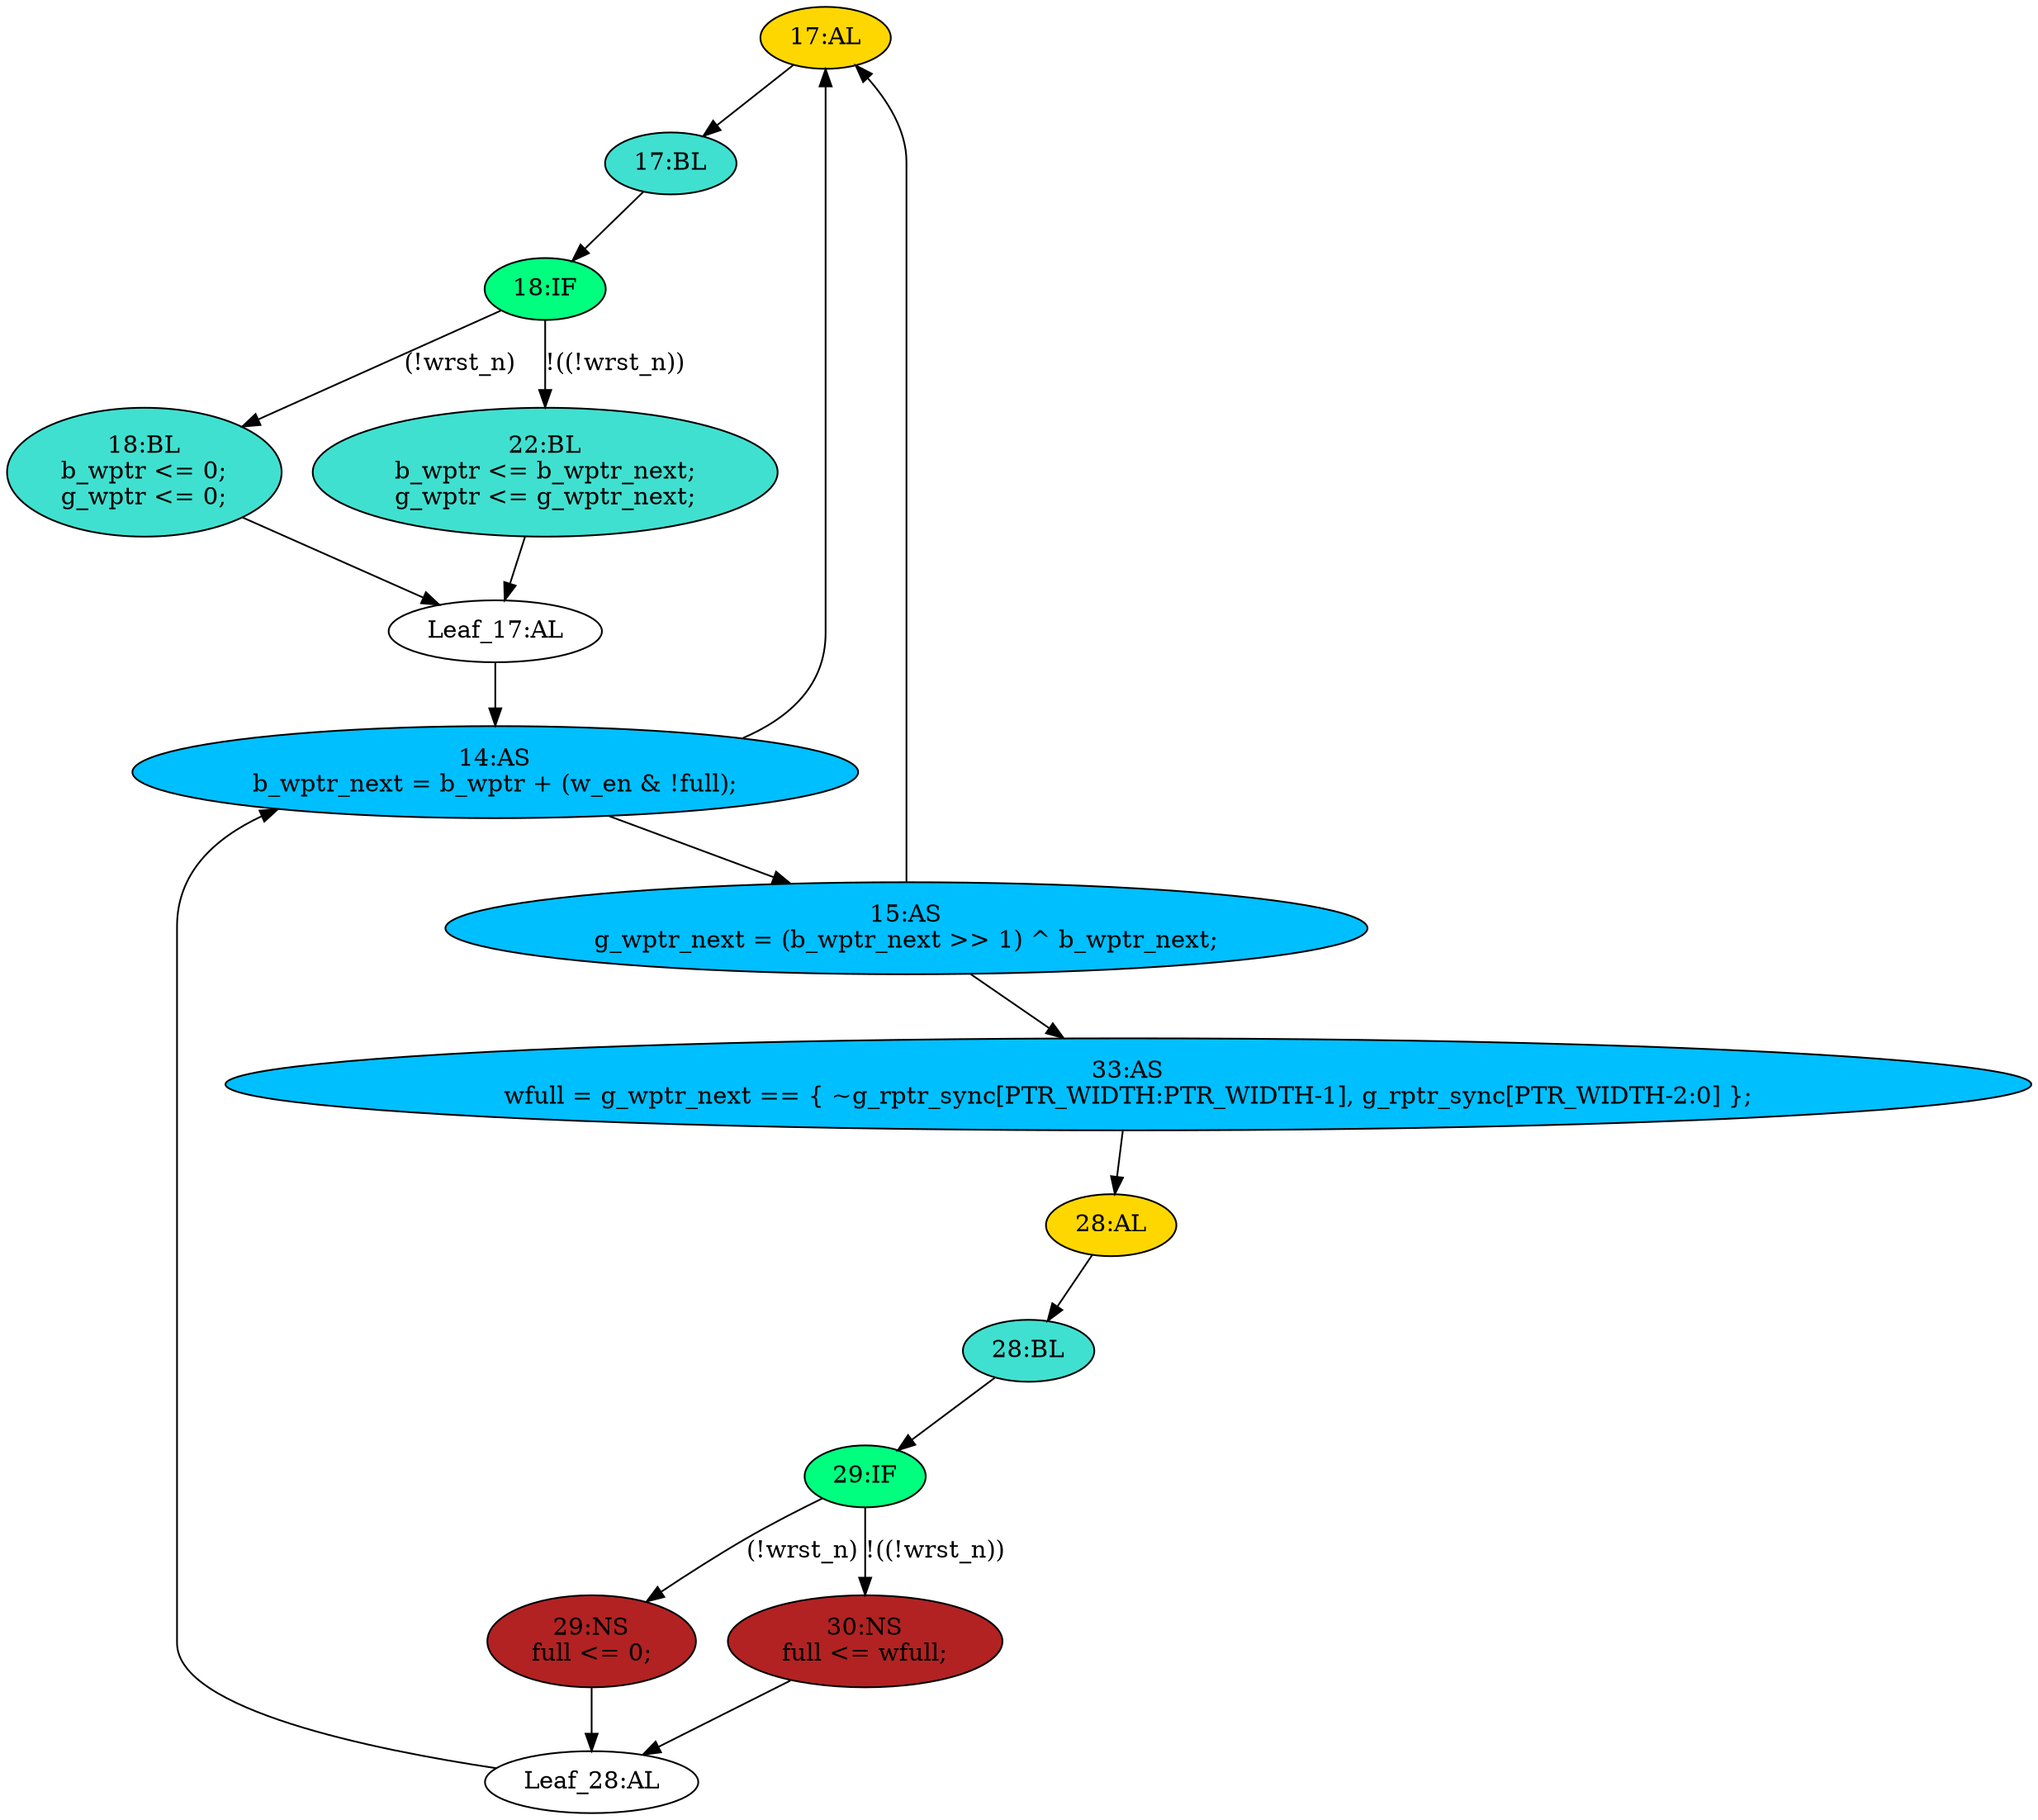 strict digraph "compose( ,  )" {
	node [label="\N"];
	"17:AL"	 [ast="<pyverilog.vparser.ast.Always object at 0x7f06ff39dc90>",
		clk_sens=True,
		fillcolor=gold,
		label="17:AL",
		sens="['wclk', 'wrst_n']",
		statements="[]",
		style=filled,
		typ=Always,
		use_var="['g_wptr_next', 'b_wptr_next', 'wrst_n']"];
	"17:BL"	 [ast="<pyverilog.vparser.ast.Block object at 0x7f0700e08150>",
		fillcolor=turquoise,
		label="17:BL",
		statements="[]",
		style=filled,
		typ=Block];
	"17:AL" -> "17:BL"	 [cond="[]",
		lineno=None];
	"29:IF"	 [ast="<pyverilog.vparser.ast.IfStatement object at 0x7f06fef07490>",
		fillcolor=springgreen,
		label="29:IF",
		statements="[]",
		style=filled,
		typ=IfStatement];
	"29:NS"	 [ast="<pyverilog.vparser.ast.NonblockingSubstitution object at 0x7f06fef07710>",
		fillcolor=firebrick,
		label="29:NS
full <= 0;",
		statements="[<pyverilog.vparser.ast.NonblockingSubstitution object at 0x7f06fef07710>]",
		style=filled,
		typ=NonblockingSubstitution];
	"29:IF" -> "29:NS"	 [cond="['wrst_n']",
		label="(!wrst_n)",
		lineno=29];
	"30:NS"	 [ast="<pyverilog.vparser.ast.NonblockingSubstitution object at 0x7f06fef07a50>",
		fillcolor=firebrick,
		label="30:NS
full <= wfull;",
		statements="[<pyverilog.vparser.ast.NonblockingSubstitution object at 0x7f06fef07a50>]",
		style=filled,
		typ=NonblockingSubstitution];
	"29:IF" -> "30:NS"	 [cond="['wrst_n']",
		label="!((!wrst_n))",
		lineno=29];
	"18:IF"	 [ast="<pyverilog.vparser.ast.IfStatement object at 0x7f06ff0954d0>",
		fillcolor=springgreen,
		label="18:IF",
		statements="[]",
		style=filled,
		typ=IfStatement];
	"17:BL" -> "18:IF"	 [cond="[]",
		lineno=None];
	"Leaf_28:AL"	 [def_var="['full']",
		label="Leaf_28:AL"];
	"14:AS"	 [ast="<pyverilog.vparser.ast.Assign object at 0x7f06ff066990>",
		def_var="['b_wptr_next']",
		fillcolor=deepskyblue,
		label="14:AS
b_wptr_next = b_wptr + (w_en & !full);",
		statements="[]",
		style=filled,
		typ=Assign,
		use_var="['b_wptr', 'w_en', 'full']"];
	"Leaf_28:AL" -> "14:AS";
	"18:BL"	 [ast="<pyverilog.vparser.ast.Block object at 0x7f06ff084650>",
		fillcolor=turquoise,
		label="18:BL
b_wptr <= 0;
g_wptr <= 0;",
		statements="[<pyverilog.vparser.ast.NonblockingSubstitution object at 0x7f06ff0849d0>, <pyverilog.vparser.ast.NonblockingSubstitution object \
at 0x7f06ff0950d0>]",
		style=filled,
		typ=Block];
	"Leaf_17:AL"	 [def_var="['g_wptr', 'b_wptr']",
		label="Leaf_17:AL"];
	"18:BL" -> "Leaf_17:AL"	 [cond="[]",
		lineno=None];
	"14:AS" -> "17:AL";
	"15:AS"	 [ast="<pyverilog.vparser.ast.Assign object at 0x7f06ff050690>",
		def_var="['g_wptr_next']",
		fillcolor=deepskyblue,
		label="15:AS
g_wptr_next = (b_wptr_next >> 1) ^ b_wptr_next;",
		statements="[]",
		style=filled,
		typ=Assign,
		use_var="['b_wptr_next', 'b_wptr_next']"];
	"14:AS" -> "15:AS";
	"29:NS" -> "Leaf_28:AL"	 [cond="[]",
		lineno=None];
	"15:AS" -> "17:AL";
	"33:AS"	 [ast="<pyverilog.vparser.ast.Assign object at 0x7f06fef07410>",
		def_var="['wfull']",
		fillcolor=deepskyblue,
		label="33:AS
wfull = g_wptr_next == { ~g_rptr_sync[PTR_WIDTH:PTR_WIDTH-1], g_rptr_sync[PTR_WIDTH-2:0] };",
		statements="[]",
		style=filled,
		typ=Assign,
		use_var="['g_wptr_next', 'g_rptr_sync', 'g_rptr_sync', 'PTR_WIDTH']"];
	"15:AS" -> "33:AS";
	"30:NS" -> "Leaf_28:AL"	 [cond="[]",
		lineno=None];
	"18:IF" -> "18:BL"	 [cond="['wrst_n']",
		label="(!wrst_n)",
		lineno=18];
	"22:BL"	 [ast="<pyverilog.vparser.ast.Block object at 0x7f06fef07850>",
		fillcolor=turquoise,
		label="22:BL
b_wptr <= b_wptr_next;
g_wptr <= g_wptr_next;",
		statements="[<pyverilog.vparser.ast.NonblockingSubstitution object at 0x7f06fef07650>, <pyverilog.vparser.ast.NonblockingSubstitution object \
at 0x7f06fef079d0>]",
		style=filled,
		typ=Block];
	"18:IF" -> "22:BL"	 [cond="['wrst_n']",
		label="!((!wrst_n))",
		lineno=18];
	"28:AL"	 [ast="<pyverilog.vparser.ast.Always object at 0x7f06fef07450>",
		clk_sens=True,
		fillcolor=gold,
		label="28:AL",
		sens="['wclk', 'wrst_n']",
		statements="[]",
		style=filled,
		typ=Always,
		use_var="['wfull', 'wrst_n']"];
	"33:AS" -> "28:AL";
	"22:BL" -> "Leaf_17:AL"	 [cond="[]",
		lineno=None];
	"28:BL"	 [ast="<pyverilog.vparser.ast.Block object at 0x7f06fef07250>",
		fillcolor=turquoise,
		label="28:BL",
		statements="[]",
		style=filled,
		typ=Block];
	"28:AL" -> "28:BL"	 [cond="[]",
		lineno=None];
	"Leaf_17:AL" -> "14:AS";
	"28:BL" -> "29:IF"	 [cond="[]",
		lineno=None];
}
